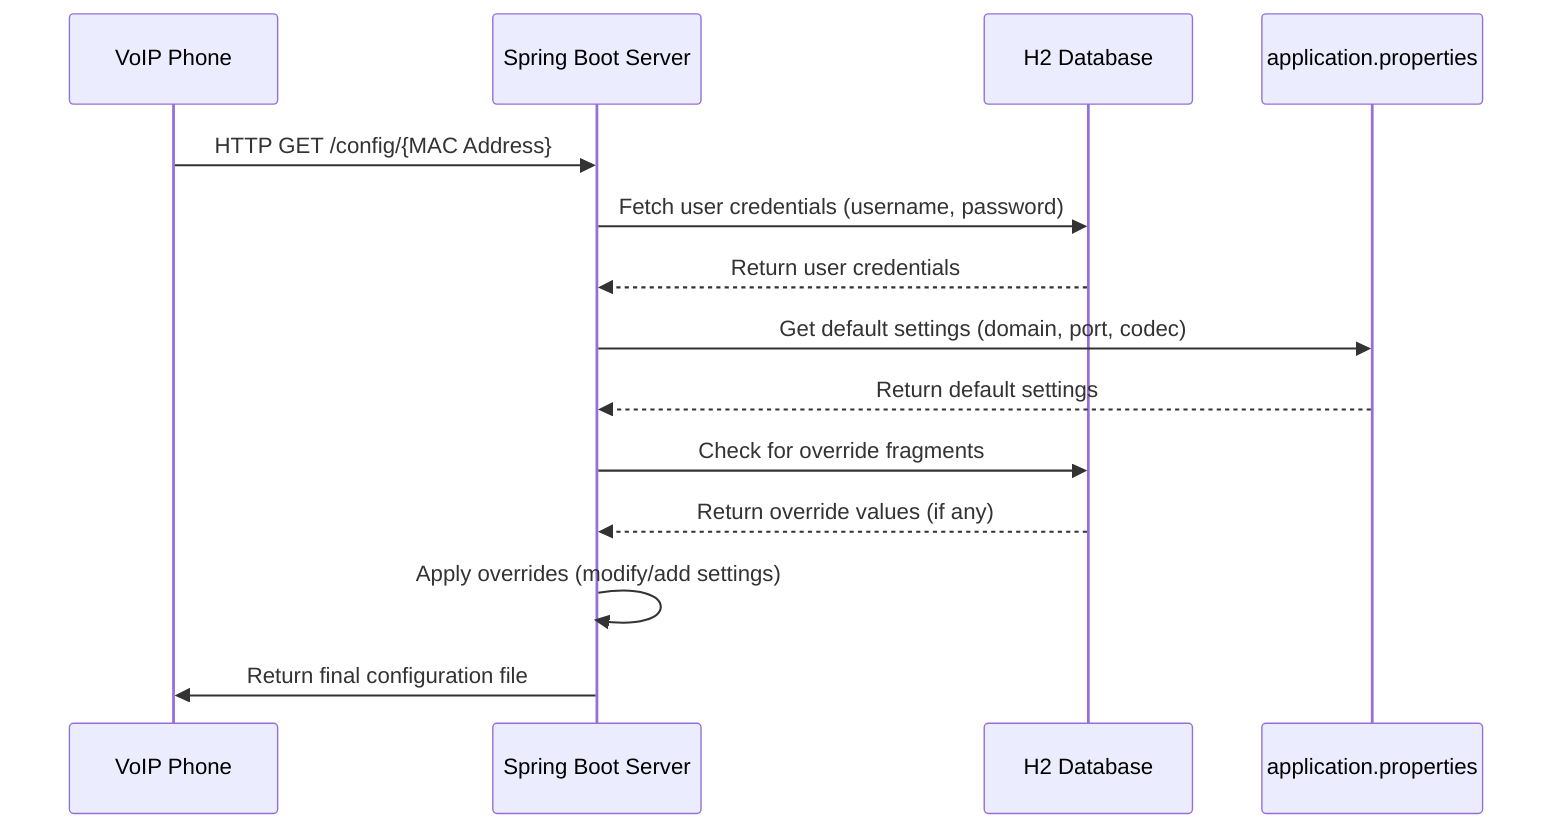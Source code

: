 sequenceDiagram
    participant Phone as VoIP Phone
    participant Server as Spring Boot Server
    participant DB as H2 Database
    participant Config as application.properties

    Phone->>Server: HTTP GET /config/{MAC Address}
    
    Server->>DB: Fetch user credentials (username, password)
    DB-->>Server: Return user credentials
    
    Server->>Config: Get default settings (domain, port, codec)
    Config-->>Server: Return default settings
    
    Server->>DB: Check for override fragments
    DB-->>Server: Return override values (if any)
    
    Server->>Server: Apply overrides (modify/add settings)
    
    Server->>Phone: Return final configuration file